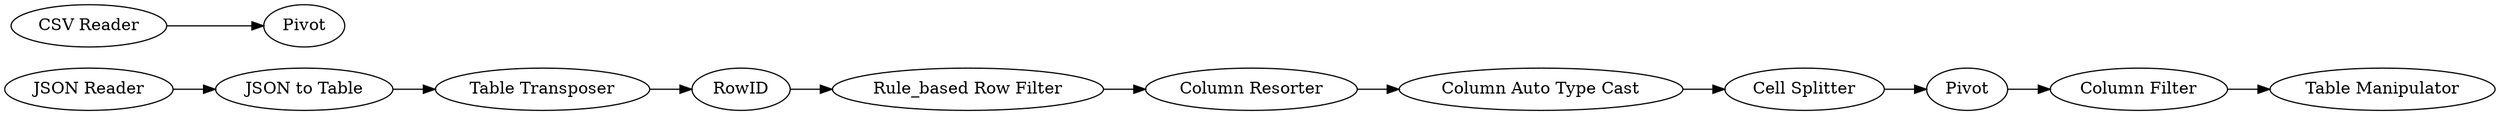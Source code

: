 digraph {
	24 -> 22
	20 -> 21
	21 -> 23
	22 -> 25
	23 -> 24
	15 -> 16
	18 -> 20
	25 -> 26
	17 -> 18
	27 -> 28
	16 -> 17
	16 [label="JSON to Table"]
	24 [label="Cell Splitter"]
	27 [label="CSV Reader"]
	20 [label="Rule_based Row Filter"]
	22 [label=Pivot]
	28 [label=Pivot]
	23 [label="Column Auto Type Cast"]
	18 [label=RowID]
	21 [label="Column Resorter"]
	26 [label="Table Manipulator"]
	15 [label="JSON Reader"]
	25 [label="Column Filter"]
	17 [label="Table Transposer"]
	rankdir=LR
}
